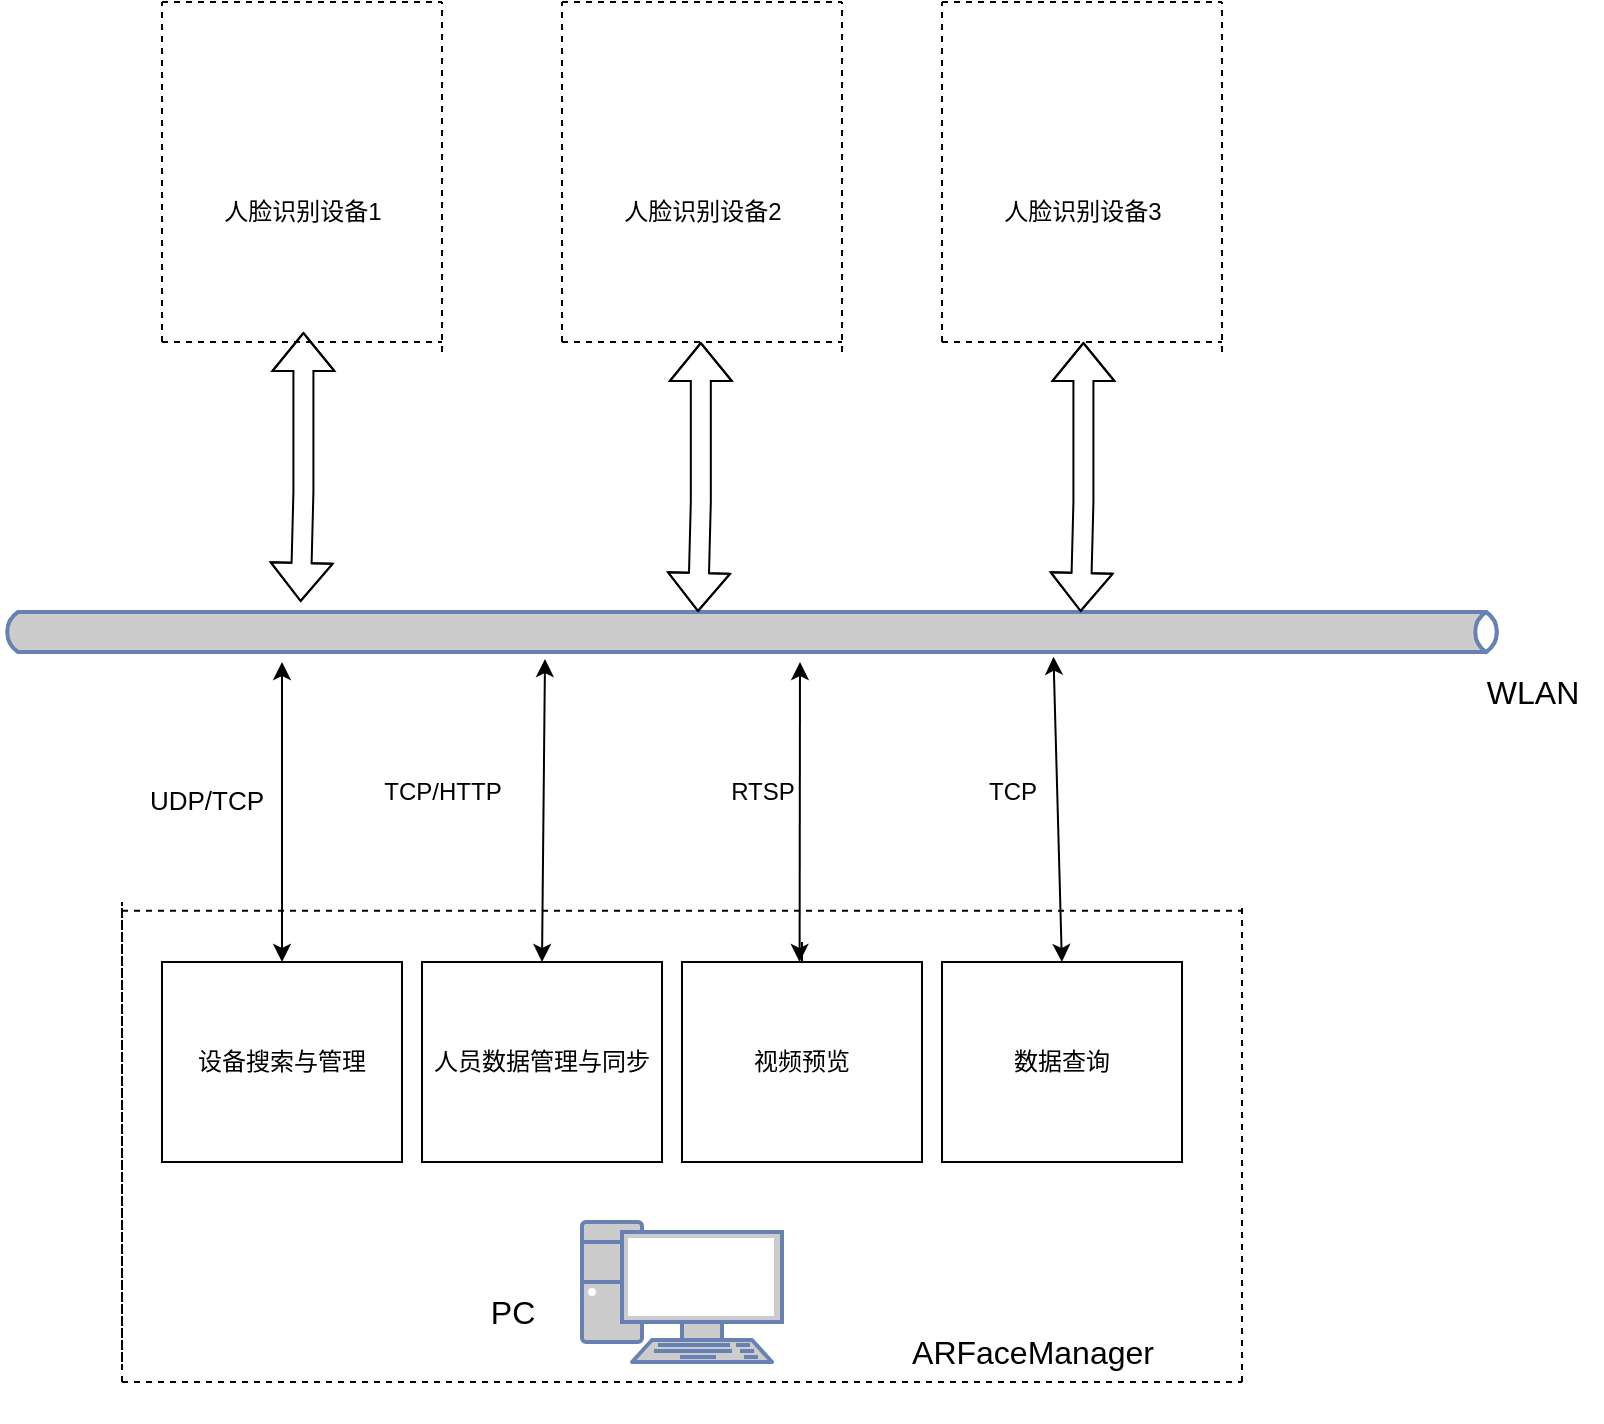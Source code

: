<mxfile version="21.6.2" type="github">
  <diagram name="Page-1" id="bfe91b75-5d2c-26a0-9c1d-138518896778">
    <mxGraphModel dx="1405" dy="885" grid="1" gridSize="10" guides="1" tooltips="1" connect="1" arrows="1" fold="1" page="1" pageScale="1" pageWidth="1100" pageHeight="850" background="none" math="0" shadow="0">
      <root>
        <mxCell id="0" />
        <mxCell id="1" parent="0" />
        <mxCell id="xPAk64RFmd2ETKGunmVE-1" value="" style="html=1;fillColor=#CCCCCC;strokeColor=#6881B3;gradientColor=none;gradientDirection=north;strokeWidth=2;shape=mxgraph.networks.bus;gradientColor=none;gradientDirection=north;fontColor=#ffffff;perimeter=backbonePerimeter;backboneSize=20;" vertex="1" parent="1">
          <mxGeometry x="160" y="330" width="750" height="30" as="geometry" />
        </mxCell>
        <mxCell id="xPAk64RFmd2ETKGunmVE-10" value="" style="fontColor=#0066CC;verticalAlign=top;verticalLabelPosition=bottom;labelPosition=center;align=center;html=1;outlineConnect=0;fillColor=#CCCCCC;strokeColor=#6881B3;gradientColor=none;gradientDirection=north;strokeWidth=2;shape=mxgraph.networks.pc;" vertex="1" parent="1">
          <mxGeometry x="450" y="640" width="100" height="70" as="geometry" />
        </mxCell>
        <mxCell id="xPAk64RFmd2ETKGunmVE-11" value="&lt;div style=&quot;font-size: 16px;&quot;&gt;&lt;font style=&quot;font-size: 16px;&quot;&gt;ARFaceManager&lt;/font&gt;&lt;/div&gt;&lt;div style=&quot;font-size: 16px;&quot;&gt;&lt;font style=&quot;font-size: 16px;&quot;&gt;&lt;br&gt;&lt;/font&gt;&lt;/div&gt;" style="text;html=1;align=center;verticalAlign=middle;resizable=0;points=[];autosize=1;strokeColor=none;fillColor=none;" vertex="1" parent="1">
          <mxGeometry x="605" y="690" width="140" height="50" as="geometry" />
        </mxCell>
        <mxCell id="xPAk64RFmd2ETKGunmVE-12" value="&lt;div style=&quot;font-size: 13px;&quot;&gt;&lt;font style=&quot;font-size: 16px;&quot;&gt;WLAN&lt;/font&gt;&lt;/div&gt;" style="text;html=1;align=center;verticalAlign=middle;resizable=0;points=[];autosize=1;strokeColor=none;fillColor=none;" vertex="1" parent="1">
          <mxGeometry x="890" y="360" width="70" height="30" as="geometry" />
        </mxCell>
        <mxCell id="xPAk64RFmd2ETKGunmVE-14" value="" style="endArrow=none;dashed=1;html=1;rounded=0;" edge="1" parent="1">
          <mxGeometry width="50" height="50" relative="1" as="geometry">
            <mxPoint x="220" y="484.41" as="sourcePoint" />
            <mxPoint x="780" y="484.41" as="targetPoint" />
            <Array as="points" />
          </mxGeometry>
        </mxCell>
        <mxCell id="xPAk64RFmd2ETKGunmVE-15" value="" style="endArrow=none;dashed=1;html=1;rounded=0;" edge="1" parent="1">
          <mxGeometry width="50" height="50" relative="1" as="geometry">
            <mxPoint x="220" y="710" as="sourcePoint" />
            <mxPoint x="220" y="480" as="targetPoint" />
          </mxGeometry>
        </mxCell>
        <mxCell id="xPAk64RFmd2ETKGunmVE-16" value="" style="endArrow=none;dashed=1;html=1;rounded=0;" edge="1" parent="1">
          <mxGeometry width="50" height="50" relative="1" as="geometry">
            <mxPoint x="220" y="720" as="sourcePoint" />
            <mxPoint x="220" y="480" as="targetPoint" />
          </mxGeometry>
        </mxCell>
        <mxCell id="xPAk64RFmd2ETKGunmVE-17" value="" style="endArrow=none;dashed=1;html=1;rounded=0;" edge="1" parent="1">
          <mxGeometry width="50" height="50" relative="1" as="geometry">
            <mxPoint x="220" y="720" as="sourcePoint" />
            <mxPoint x="780" y="720" as="targetPoint" />
          </mxGeometry>
        </mxCell>
        <mxCell id="xPAk64RFmd2ETKGunmVE-18" value="" style="endArrow=none;dashed=1;html=1;rounded=0;" edge="1" parent="1">
          <mxGeometry width="50" height="50" relative="1" as="geometry">
            <mxPoint x="780" y="720" as="sourcePoint" />
            <mxPoint x="780" y="480" as="targetPoint" />
          </mxGeometry>
        </mxCell>
        <mxCell id="xPAk64RFmd2ETKGunmVE-19" value="&lt;div style=&quot;font-size: 13px;&quot;&gt;&lt;font style=&quot;font-size: 16px;&quot;&gt;PC&lt;/font&gt;&lt;/div&gt;" style="text;html=1;align=center;verticalAlign=middle;resizable=0;points=[];autosize=1;strokeColor=none;fillColor=none;" vertex="1" parent="1">
          <mxGeometry x="390" y="670" width="50" height="30" as="geometry" />
        </mxCell>
        <mxCell id="xPAk64RFmd2ETKGunmVE-20" value="" style="endArrow=none;dashed=1;html=1;rounded=0;" edge="1" parent="1">
          <mxGeometry width="50" height="50" relative="1" as="geometry">
            <mxPoint x="240" y="200" as="sourcePoint" />
            <mxPoint x="240" y="30" as="targetPoint" />
          </mxGeometry>
        </mxCell>
        <mxCell id="xPAk64RFmd2ETKGunmVE-32" value="&lt;div&gt;设备搜索与管理&lt;/div&gt;" style="whiteSpace=wrap;html=1;align=center;verticalAlign=middle;treeFolding=1;treeMoving=1;newEdgeStyle={&quot;edgeStyle&quot;:&quot;elbowEdgeStyle&quot;,&quot;startArrow&quot;:&quot;none&quot;,&quot;endArrow&quot;:&quot;none&quot;};flipH=1;" vertex="1" parent="1">
          <mxGeometry x="240" y="510" width="120" height="100" as="geometry" />
        </mxCell>
        <mxCell id="xPAk64RFmd2ETKGunmVE-48" value="" style="endArrow=classic;startArrow=classic;html=1;rounded=0;" edge="1" parent="1">
          <mxGeometry width="50" height="50" relative="1" as="geometry">
            <mxPoint x="300" y="510" as="sourcePoint" />
            <mxPoint x="300" y="360" as="targetPoint" />
          </mxGeometry>
        </mxCell>
        <mxCell id="xPAk64RFmd2ETKGunmVE-49" value="UDP/TCP" style="edgeLabel;html=1;align=center;verticalAlign=middle;resizable=0;points=[];fontSize=13;" vertex="1" connectable="0" parent="xPAk64RFmd2ETKGunmVE-48">
          <mxGeometry x="0.243" y="-2" relative="1" as="geometry">
            <mxPoint x="-40" y="12" as="offset" />
          </mxGeometry>
        </mxCell>
        <mxCell id="xPAk64RFmd2ETKGunmVE-50" value="&lt;div&gt;人员数据管理与同步&lt;/div&gt;" style="whiteSpace=wrap;html=1;align=center;verticalAlign=middle;treeFolding=1;treeMoving=1;newEdgeStyle={&quot;edgeStyle&quot;:&quot;elbowEdgeStyle&quot;,&quot;startArrow&quot;:&quot;none&quot;,&quot;endArrow&quot;:&quot;none&quot;};flipH=1;" vertex="1" parent="1">
          <mxGeometry x="370" y="510" width="120" height="100" as="geometry" />
        </mxCell>
        <mxCell id="xPAk64RFmd2ETKGunmVE-51" value="&lt;div&gt;数据查询&lt;/div&gt;" style="whiteSpace=wrap;html=1;align=center;verticalAlign=middle;treeFolding=1;treeMoving=1;newEdgeStyle={&quot;edgeStyle&quot;:&quot;elbowEdgeStyle&quot;,&quot;startArrow&quot;:&quot;none&quot;,&quot;endArrow&quot;:&quot;none&quot;};flipH=1;" vertex="1" parent="1">
          <mxGeometry x="630" y="510" width="120" height="100" as="geometry" />
        </mxCell>
        <mxCell id="xPAk64RFmd2ETKGunmVE-56" style="edgeStyle=elbowEdgeStyle;rounded=0;orthogonalLoop=1;jettySize=auto;html=1;startArrow=none;endArrow=none;" edge="1" parent="1" source="xPAk64RFmd2ETKGunmVE-52">
          <mxGeometry relative="1" as="geometry">
            <mxPoint x="560" y="500" as="targetPoint" />
          </mxGeometry>
        </mxCell>
        <mxCell id="xPAk64RFmd2ETKGunmVE-52" value="&lt;div&gt;视频预览&lt;/div&gt;" style="whiteSpace=wrap;html=1;align=center;verticalAlign=middle;treeFolding=1;treeMoving=1;newEdgeStyle={&quot;edgeStyle&quot;:&quot;elbowEdgeStyle&quot;,&quot;startArrow&quot;:&quot;none&quot;,&quot;endArrow&quot;:&quot;none&quot;};flipH=1;" vertex="1" parent="1">
          <mxGeometry x="500" y="510" width="120" height="100" as="geometry" />
        </mxCell>
        <mxCell id="xPAk64RFmd2ETKGunmVE-53" value="" style="endArrow=classic;startArrow=classic;html=1;rounded=0;entryX=0.362;entryY=0.951;entryDx=0;entryDy=0;entryPerimeter=0;exitX=0.5;exitY=0;exitDx=0;exitDy=0;" edge="1" parent="1" source="xPAk64RFmd2ETKGunmVE-50" target="xPAk64RFmd2ETKGunmVE-1">
          <mxGeometry width="50" height="50" relative="1" as="geometry">
            <mxPoint x="441.5" y="470" as="sourcePoint" />
            <mxPoint x="391.5" y="420" as="targetPoint" />
          </mxGeometry>
        </mxCell>
        <mxCell id="xPAk64RFmd2ETKGunmVE-54" value="&lt;div&gt;TCP/HTTP&lt;/div&gt;" style="text;html=1;align=center;verticalAlign=middle;resizable=0;points=[];autosize=1;strokeColor=none;fillColor=none;" vertex="1" parent="1">
          <mxGeometry x="340" y="410" width="80" height="30" as="geometry" />
        </mxCell>
        <mxCell id="xPAk64RFmd2ETKGunmVE-55" value="" style="endArrow=classic;startArrow=classic;html=1;rounded=0;exitX=0.434;exitY=-0.032;exitDx=0;exitDy=0;exitPerimeter=0;entryX=0.532;entryY=1;entryDx=0;entryDy=0;entryPerimeter=0;" edge="1" parent="1" target="xPAk64RFmd2ETKGunmVE-1">
          <mxGeometry width="50" height="50" relative="1" as="geometry">
            <mxPoint x="558.8" y="510.0" as="sourcePoint" />
            <mxPoint x="560.12" y="400" as="targetPoint" />
          </mxGeometry>
        </mxCell>
        <mxCell id="xPAk64RFmd2ETKGunmVE-57" value="RTSP" style="text;html=1;align=center;verticalAlign=middle;resizable=0;points=[];autosize=1;strokeColor=none;fillColor=none;" vertex="1" parent="1">
          <mxGeometry x="510" y="410" width="60" height="30" as="geometry" />
        </mxCell>
        <mxCell id="xPAk64RFmd2ETKGunmVE-61" value="" style="endArrow=classic;startArrow=classic;html=1;rounded=0;entryX=0.701;entryY=0.912;entryDx=0;entryDy=0;entryPerimeter=0;" edge="1" parent="1" target="xPAk64RFmd2ETKGunmVE-1">
          <mxGeometry width="50" height="50" relative="1" as="geometry">
            <mxPoint x="689.946" y="510" as="sourcePoint" />
            <mxPoint x="360" y="360" as="targetPoint" />
          </mxGeometry>
        </mxCell>
        <mxCell id="xPAk64RFmd2ETKGunmVE-64" value="&lt;div&gt;TCP&lt;/div&gt;" style="text;html=1;align=center;verticalAlign=middle;resizable=0;points=[];autosize=1;strokeColor=none;fillColor=none;" vertex="1" parent="1">
          <mxGeometry x="640" y="410" width="50" height="30" as="geometry" />
        </mxCell>
        <mxCell id="xPAk64RFmd2ETKGunmVE-65" value="" style="endArrow=none;dashed=1;html=1;rounded=0;" edge="1" parent="1">
          <mxGeometry width="50" height="50" relative="1" as="geometry">
            <mxPoint x="240" y="30" as="sourcePoint" />
            <mxPoint x="380" y="30" as="targetPoint" />
          </mxGeometry>
        </mxCell>
        <mxCell id="xPAk64RFmd2ETKGunmVE-66" value="" style="endArrow=none;dashed=1;html=1;rounded=0;" edge="1" parent="1">
          <mxGeometry width="50" height="50" relative="1" as="geometry">
            <mxPoint x="240" y="200" as="sourcePoint" />
            <mxPoint x="380" y="200" as="targetPoint" />
          </mxGeometry>
        </mxCell>
        <mxCell id="xPAk64RFmd2ETKGunmVE-67" value="" style="endArrow=none;dashed=1;html=1;rounded=0;" edge="1" parent="1">
          <mxGeometry width="50" height="50" relative="1" as="geometry">
            <mxPoint x="380" y="205" as="sourcePoint" />
            <mxPoint x="380" y="30" as="targetPoint" />
          </mxGeometry>
        </mxCell>
        <mxCell id="xPAk64RFmd2ETKGunmVE-68" value="&lt;div&gt;人脸识别设备1&lt;/div&gt;" style="text;html=1;align=center;verticalAlign=middle;resizable=0;points=[];autosize=1;strokeColor=none;fillColor=none;" vertex="1" parent="1">
          <mxGeometry x="260" y="120" width="100" height="30" as="geometry" />
        </mxCell>
        <mxCell id="xPAk64RFmd2ETKGunmVE-77" value="" style="endArrow=none;dashed=1;html=1;rounded=0;" edge="1" parent="1">
          <mxGeometry width="50" height="50" relative="1" as="geometry">
            <mxPoint x="440" y="200" as="sourcePoint" />
            <mxPoint x="440" y="30" as="targetPoint" />
          </mxGeometry>
        </mxCell>
        <mxCell id="xPAk64RFmd2ETKGunmVE-78" value="" style="endArrow=none;dashed=1;html=1;rounded=0;" edge="1" parent="1">
          <mxGeometry width="50" height="50" relative="1" as="geometry">
            <mxPoint x="440" y="30" as="sourcePoint" />
            <mxPoint x="580" y="30" as="targetPoint" />
          </mxGeometry>
        </mxCell>
        <mxCell id="xPAk64RFmd2ETKGunmVE-79" value="" style="endArrow=none;dashed=1;html=1;rounded=0;" edge="1" parent="1">
          <mxGeometry width="50" height="50" relative="1" as="geometry">
            <mxPoint x="440" y="200" as="sourcePoint" />
            <mxPoint x="580" y="200" as="targetPoint" />
          </mxGeometry>
        </mxCell>
        <mxCell id="xPAk64RFmd2ETKGunmVE-80" value="" style="endArrow=none;dashed=1;html=1;rounded=0;" edge="1" parent="1">
          <mxGeometry width="50" height="50" relative="1" as="geometry">
            <mxPoint x="580" y="205" as="sourcePoint" />
            <mxPoint x="580" y="30" as="targetPoint" />
          </mxGeometry>
        </mxCell>
        <mxCell id="xPAk64RFmd2ETKGunmVE-81" value="&lt;div&gt;人脸识别设备2&lt;/div&gt;" style="text;html=1;align=center;verticalAlign=middle;resizable=0;points=[];autosize=1;strokeColor=none;fillColor=none;" vertex="1" parent="1">
          <mxGeometry x="460" y="120" width="100" height="30" as="geometry" />
        </mxCell>
        <mxCell id="xPAk64RFmd2ETKGunmVE-82" value="" style="shape=flexArrow;endArrow=classic;startArrow=classic;html=1;rounded=0;entryX=0.464;entryY=0.167;entryDx=0;entryDy=0;entryPerimeter=0;" edge="1" parent="1" target="xPAk64RFmd2ETKGunmVE-1">
          <mxGeometry width="100" height="100" relative="1" as="geometry">
            <mxPoint x="509.41" y="200" as="sourcePoint" />
            <mxPoint x="509.41" y="320" as="targetPoint" />
            <Array as="points">
              <mxPoint x="509.41" y="280" />
            </Array>
          </mxGeometry>
        </mxCell>
        <mxCell id="xPAk64RFmd2ETKGunmVE-83" value="" style="shape=flexArrow;endArrow=classic;startArrow=classic;html=1;rounded=0;entryX=0.464;entryY=0.167;entryDx=0;entryDy=0;entryPerimeter=0;" edge="1" parent="1">
          <mxGeometry width="100" height="100" relative="1" as="geometry">
            <mxPoint x="310.71" y="195" as="sourcePoint" />
            <mxPoint x="309.3" y="330" as="targetPoint" />
            <Array as="points">
              <mxPoint x="310.71" y="275" />
            </Array>
          </mxGeometry>
        </mxCell>
        <mxCell id="xPAk64RFmd2ETKGunmVE-84" value="" style="endArrow=none;dashed=1;html=1;rounded=0;" edge="1" parent="1">
          <mxGeometry width="50" height="50" relative="1" as="geometry">
            <mxPoint x="630" y="200" as="sourcePoint" />
            <mxPoint x="630" y="30" as="targetPoint" />
          </mxGeometry>
        </mxCell>
        <mxCell id="xPAk64RFmd2ETKGunmVE-85" value="" style="endArrow=none;dashed=1;html=1;rounded=0;" edge="1" parent="1">
          <mxGeometry width="50" height="50" relative="1" as="geometry">
            <mxPoint x="630" y="30" as="sourcePoint" />
            <mxPoint x="770" y="30" as="targetPoint" />
          </mxGeometry>
        </mxCell>
        <mxCell id="xPAk64RFmd2ETKGunmVE-86" value="" style="endArrow=none;dashed=1;html=1;rounded=0;" edge="1" parent="1">
          <mxGeometry width="50" height="50" relative="1" as="geometry">
            <mxPoint x="630" y="200" as="sourcePoint" />
            <mxPoint x="770" y="200" as="targetPoint" />
          </mxGeometry>
        </mxCell>
        <mxCell id="xPAk64RFmd2ETKGunmVE-87" value="" style="endArrow=none;dashed=1;html=1;rounded=0;" edge="1" parent="1">
          <mxGeometry width="50" height="50" relative="1" as="geometry">
            <mxPoint x="770" y="205" as="sourcePoint" />
            <mxPoint x="770" y="30" as="targetPoint" />
          </mxGeometry>
        </mxCell>
        <mxCell id="xPAk64RFmd2ETKGunmVE-88" value="&lt;div&gt;人脸识别设备3&lt;/div&gt;" style="text;html=1;align=center;verticalAlign=middle;resizable=0;points=[];autosize=1;strokeColor=none;fillColor=none;" vertex="1" parent="1">
          <mxGeometry x="650" y="120" width="100" height="30" as="geometry" />
        </mxCell>
        <mxCell id="xPAk64RFmd2ETKGunmVE-89" value="" style="shape=flexArrow;endArrow=classic;startArrow=classic;html=1;rounded=0;entryX=0.464;entryY=0.167;entryDx=0;entryDy=0;entryPerimeter=0;" edge="1" parent="1">
          <mxGeometry width="100" height="100" relative="1" as="geometry">
            <mxPoint x="700.71" y="200" as="sourcePoint" />
            <mxPoint x="699.3" y="335" as="targetPoint" />
            <Array as="points">
              <mxPoint x="700.71" y="280" />
            </Array>
          </mxGeometry>
        </mxCell>
      </root>
    </mxGraphModel>
  </diagram>
</mxfile>
